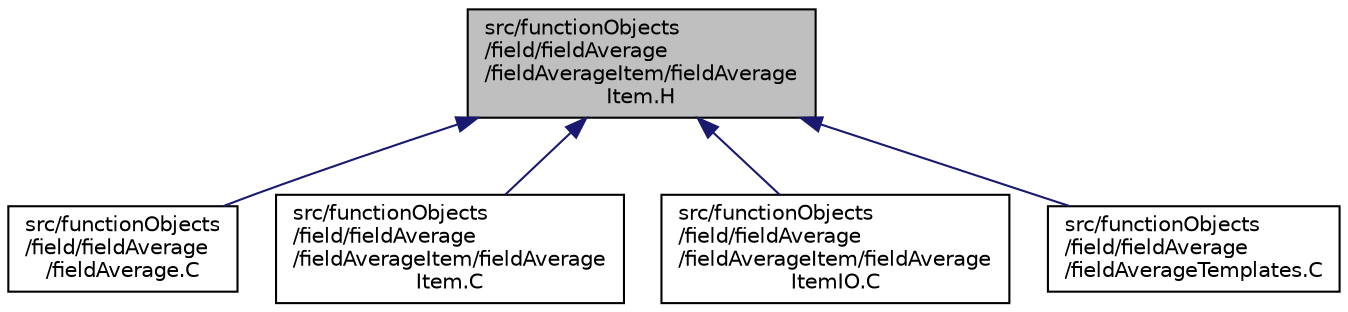 digraph "src/functionObjects/field/fieldAverage/fieldAverageItem/fieldAverageItem.H"
{
  bgcolor="transparent";
  edge [fontname="Helvetica",fontsize="10",labelfontname="Helvetica",labelfontsize="10"];
  node [fontname="Helvetica",fontsize="10",shape=record];
  Node1 [label="src/functionObjects\l/field/fieldAverage\l/fieldAverageItem/fieldAverage\lItem.H",height=0.2,width=0.4,color="black", fillcolor="grey75", style="filled", fontcolor="black"];
  Node1 -> Node2 [dir="back",color="midnightblue",fontsize="10",style="solid",fontname="Helvetica"];
  Node2 [label="src/functionObjects\l/field/fieldAverage\l/fieldAverage.C",height=0.2,width=0.4,color="black",URL="$a06327.html"];
  Node1 -> Node3 [dir="back",color="midnightblue",fontsize="10",style="solid",fontname="Helvetica"];
  Node3 [label="src/functionObjects\l/field/fieldAverage\l/fieldAverageItem/fieldAverage\lItem.C",height=0.2,width=0.4,color="black",URL="$a06329.html"];
  Node1 -> Node4 [dir="back",color="midnightblue",fontsize="10",style="solid",fontname="Helvetica"];
  Node4 [label="src/functionObjects\l/field/fieldAverage\l/fieldAverageItem/fieldAverage\lItemIO.C",height=0.2,width=0.4,color="black",URL="$a06331.html"];
  Node1 -> Node5 [dir="back",color="midnightblue",fontsize="10",style="solid",fontname="Helvetica"];
  Node5 [label="src/functionObjects\l/field/fieldAverage\l/fieldAverageTemplates.C",height=0.2,width=0.4,color="black",URL="$a06332.html"];
}
